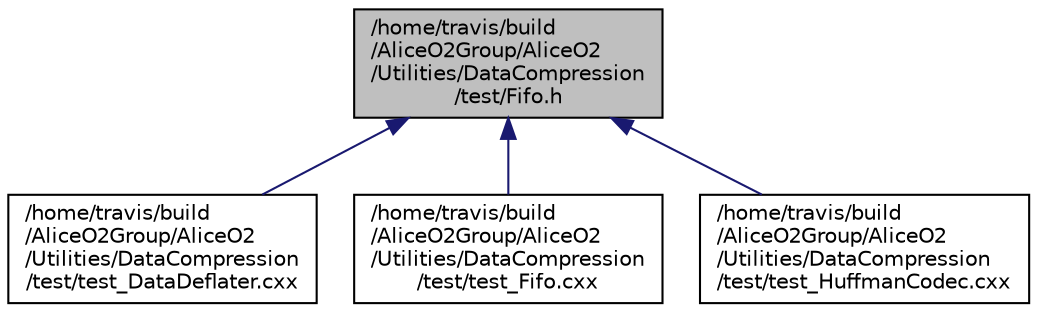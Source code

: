 digraph "/home/travis/build/AliceO2Group/AliceO2/Utilities/DataCompression/test/Fifo.h"
{
 // INTERACTIVE_SVG=YES
  bgcolor="transparent";
  edge [fontname="Helvetica",fontsize="10",labelfontname="Helvetica",labelfontsize="10"];
  node [fontname="Helvetica",fontsize="10",shape=record];
  Node1 [label="/home/travis/build\l/AliceO2Group/AliceO2\l/Utilities/DataCompression\l/test/Fifo.h",height=0.2,width=0.4,color="black", fillcolor="grey75", style="filled" fontcolor="black"];
  Node1 -> Node2 [dir="back",color="midnightblue",fontsize="10",style="solid",fontname="Helvetica"];
  Node2 [label="/home/travis/build\l/AliceO2Group/AliceO2\l/Utilities/DataCompression\l/test/test_DataDeflater.cxx",height=0.2,width=0.4,color="black",URL="$d4/d54/test__DataDeflater_8cxx.html"];
  Node1 -> Node3 [dir="back",color="midnightblue",fontsize="10",style="solid",fontname="Helvetica"];
  Node3 [label="/home/travis/build\l/AliceO2Group/AliceO2\l/Utilities/DataCompression\l/test/test_Fifo.cxx",height=0.2,width=0.4,color="black",URL="$d7/d1b/test__Fifo_8cxx.html",tooltip="Test program for thread safe FIFO. "];
  Node1 -> Node4 [dir="back",color="midnightblue",fontsize="10",style="solid",fontname="Helvetica"];
  Node4 [label="/home/travis/build\l/AliceO2Group/AliceO2\l/Utilities/DataCompression\l/test/test_HuffmanCodec.cxx",height=0.2,width=0.4,color="black",URL="$d0/dcb/test__HuffmanCodec_8cxx.html",tooltip="Test program for Huffman codec template class. "];
}
